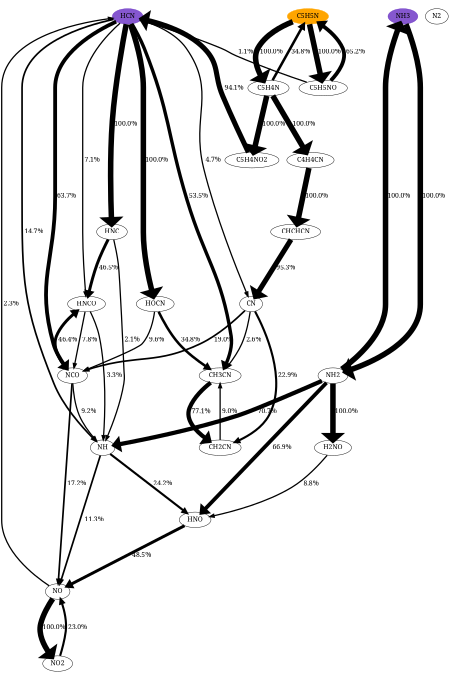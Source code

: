 digraph {
    graph [b="0,0,1558,558", rankdir=TB, center=true, splines=True, size="3,5!", dpi=400, ratio="fill"];
	NO -> NO2 [label=" 100.0%" fontcolor=black fontname=serif fontsize=16 penwidth=13]
	NO -> HCN [label=" 2.3%" fontcolor=black fontname=serif fontsize=16 penwidth=3]
	HCN -> NH [label=" 14.7%" fontcolor=black fontname=serif fontsize=16 penwidth=4]
	HCN -> HNC [label=" 100.0%" fontcolor=black fontname=serif fontsize=16 penwidth=13]
	HCN -> CN [label=" 4.7%" fontcolor=black fontname=serif fontsize=16 penwidth=3]
	HCN -> HNCO [label=" 7.1%" fontcolor=black fontname=serif fontsize=16 penwidth=3]
	HCN -> NCO [label=" 63.7%" fontcolor=black fontname=serif fontsize=16 penwidth=9]
	HCN -> HOCN [label=" 100.0%" fontcolor=black fontname=serif fontsize=16 penwidth=13]
	HCN -> CH3CN [label=" 53.5%" fontcolor=black fontname=serif fontsize=16 penwidth=8]
	C5H5N -> C5H4N [label=" 100.0%" fontcolor=black fontname=serif fontsize=16 penwidth=13]
	C5H5N -> C5H5NO [label=" 100.0%" fontcolor=black fontname=serif fontsize=16 penwidth=13]
	NH3 -> NH2 [label=" 100.0%" fontcolor=black fontname=serif fontsize=16 penwidth=13]
	NO2 -> NO [label=" 23.0%" fontcolor=black fontname=serif fontsize=16 penwidth=5]
	NH -> HNO [label=" 24.2%" fontcolor=black fontname=serif fontsize=16 penwidth=5]
	NH -> NO [label=" 11.3%" fontcolor=black fontname=serif fontsize=16 penwidth=4]
	HNC -> NH [label=" 2.1%" fontcolor=black fontname=serif fontsize=16 penwidth=3]
	HNC -> HNCO [label=" 46.5%" fontcolor=black fontname=serif fontsize=16 penwidth=7]
	CN -> NCO [label=" 19.0%" fontcolor=black fontname=serif fontsize=16 penwidth=4]
	CN -> CH3CN [label=" 2.6%" fontcolor=black fontname=serif fontsize=16 penwidth=3]
	CN -> CH2CN [label=" 22.9%" fontcolor=black fontname=serif fontsize=16 penwidth=5]
	HNCO -> NH [label=" 3.3%" fontcolor=black fontname=serif fontsize=16 penwidth=3]
	HNCO -> NCO [label=" 7.8%" fontcolor=black fontname=serif fontsize=16 penwidth=3]
	NCO -> NH [label=" 9.2%" fontcolor=black fontname=serif fontsize=16 penwidth=3]
	NCO -> NO [label=" 17.2%" fontcolor=black fontname=serif fontsize=16 penwidth=4]
	NCO -> HNCO [label=" 46.4%" fontcolor=black fontname=serif fontsize=16 penwidth=7]
	HOCN -> NCO [label=" 9.6%" fontcolor=black fontname=serif fontsize=16 penwidth=3]
	HOCN -> CH3CN [label=" 34.8%" fontcolor=black fontname=serif fontsize=16 penwidth=6]
	CH3CN -> CH2CN [label=" 77.1%" fontcolor=black fontname=serif fontsize=16 penwidth=10]
	C5H4N -> C5H5N [label=" 34.8%" fontcolor=black fontname=serif fontsize=16 penwidth=6]
	C5H4N -> C5H4NO2 [label=" 100.0%" fontcolor=black fontname=serif fontsize=16 penwidth=13]
	C5H4N -> C4H4CN [label=" 100.0%" fontcolor=black fontname=serif fontsize=16 penwidth=13]
	C5H5NO -> HCN [label=" 1.1%" fontcolor=black fontname=serif fontsize=16 penwidth=3]
	C5H5NO -> C5H5N [label=" 65.2%" fontcolor=black fontname=serif fontsize=16 penwidth=9]
	NH2 -> NH [label=" 70.7%" fontcolor=black fontname=serif fontsize=16 penwidth=10]
	NH2 -> HNO [label=" 66.9%" fontcolor=black fontname=serif fontsize=16 penwidth=9]
	NH2 -> H2NO [label=" 100.0%" fontcolor=black fontname=serif fontsize=16 penwidth=13]
	NH2 -> NH3 [label=" 100.0%" fontcolor=black fontname=serif fontsize=16 penwidth=13]
	HNO -> NO [label=" 48.5%" fontcolor=black fontname=serif fontsize=16 penwidth=7]
	CH2CN -> CH3CN [label=" 9.0%" fontcolor=black fontname=serif fontsize=16 penwidth=3]
	C5H4NO2 -> HCN [label=" 94.1%" fontcolor=black fontname=serif fontsize=16 penwidth=12]
	C4H4CN -> CHCHCN [label=" 100.0%" fontcolor=black fontname=serif fontsize=16 penwidth=13]
	H2NO -> HNO [label=" 8.8%" fontcolor=black fontname=serif fontsize=16 penwidth=3]
	CHCHCN -> CN [label=" 95.3%" fontcolor=black fontname=serif fontsize=16 penwidth=12]
	NO [fontname=serif fontsize=16]
	HCN [fontname=serif fontsize=16]
	N2 [fontname=serif fontsize=16]
	C5H5N [fontname=serif fontsize=16]
	NH3 [fontname=serif fontsize=16]
	NO2 [fontname=serif fontsize=16]
	NH [fontname=serif fontsize=16]
	HNC [fontname=serif fontsize=16]
	CN [fontname=serif fontsize=16]
	HNCO [fontname=serif fontsize=16]
	NCO [fontname=serif fontsize=16]
	HOCN [fontname=serif fontsize=16]
	CH3CN [fontname=serif fontsize=16]
	C5H4N [fontname=serif fontsize=16]
	C5H5NO [fontname=serif fontsize=16]
	NH2 [fontname=serif fontsize=16]
	HNO [fontname=serif fontsize=16]
	CH2CN [fontname=serif fontsize=16]
	C5H4NO2 [fontname=serif fontsize=16]
	C4H4CN [fontname=serif fontsize=16]
	H2NO [fontname=serif fontsize=16]
	CHCHCN [fontname=serif fontsize=16]
	HCN [color="#500dbab1" fillcolor="#500dbab1" style=filled]
	NH3 [color="#500dbab1" fillcolor="#500dbab1" style=filled]
	C5H5N [color=orange fillcolor=orange style=filled]

    {rank="source"; C5H5N,NH3,HCN,N2}
}